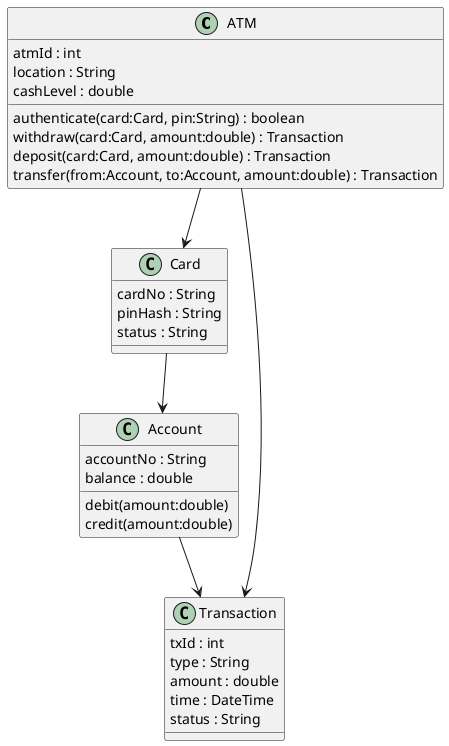 @startuml
class ATM {
    atmId : int
    location : String
    cashLevel : double
    authenticate(card:Card, pin:String) : boolean
    withdraw(card:Card, amount:double) : Transaction
    deposit(card:Card, amount:double) : Transaction
    transfer(from:Account, to:Account, amount:double) : Transaction
}

class Card {
    cardNo : String
    pinHash : String
    status : String
}

class Account {
    accountNo : String
    balance : double
    debit(amount:double)
    credit(amount:double)
}

class Transaction {
    txId : int
    type : String
    amount : double
    time : DateTime
    status : String
}

ATM --> Card
ATM --> Transaction
Card --> Account
Account --> Transaction
@enduml
